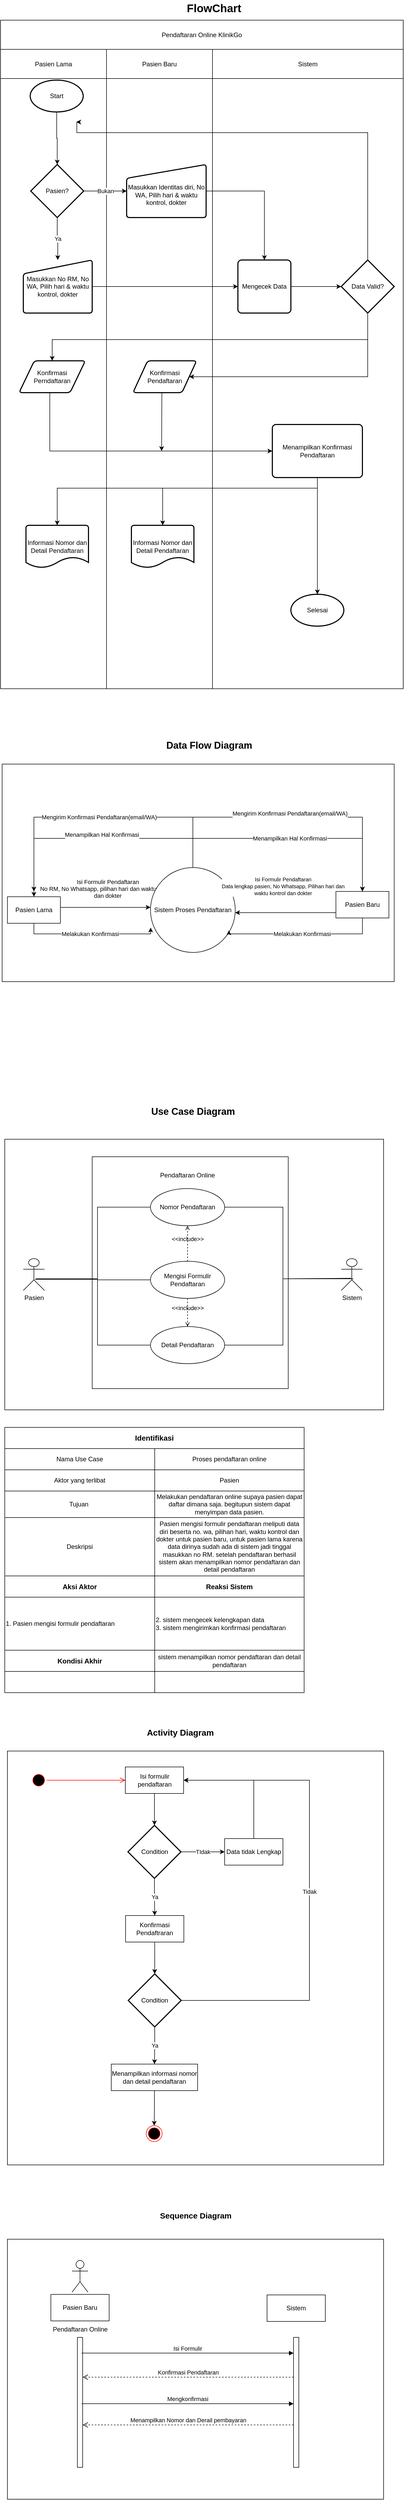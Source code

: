 <mxfile version="22.1.18" type="device">
  <diagram name="Page-1" id="UduQxMGQzWcj1wmJOY36">
    <mxGraphModel dx="1393" dy="735" grid="1" gridSize="10" guides="1" tooltips="1" connect="1" arrows="1" fold="1" page="1" pageScale="1" pageWidth="850" pageHeight="1100" math="0" shadow="0">
      <root>
        <mxCell id="0" />
        <mxCell id="1" parent="0" />
        <mxCell id="oGLQvkL4M-rZlDuTfvLz-1" value="" style="shape=table;startSize=0;container=1;collapsible=0;childLayout=tableLayout;" parent="1" vertex="1">
          <mxGeometry x="57" y="38" width="760" height="1260" as="geometry" />
        </mxCell>
        <mxCell id="oGLQvkL4M-rZlDuTfvLz-2" value="" style="shape=tableRow;horizontal=0;startSize=0;swimlaneHead=0;swimlaneBody=0;strokeColor=inherit;top=0;left=0;bottom=0;right=0;collapsible=0;dropTarget=0;fillColor=none;points=[[0,0.5],[1,0.5]];portConstraint=eastwest;" parent="oGLQvkL4M-rZlDuTfvLz-1" vertex="1">
          <mxGeometry width="760" height="55" as="geometry" />
        </mxCell>
        <mxCell id="oGLQvkL4M-rZlDuTfvLz-3" value="Pendaftaran Online KlinikGo" style="shape=partialRectangle;html=1;whiteSpace=wrap;connectable=0;strokeColor=inherit;overflow=hidden;fillColor=none;top=0;left=0;bottom=0;right=0;pointerEvents=1;rowspan=1;colspan=3;" parent="oGLQvkL4M-rZlDuTfvLz-2" vertex="1">
          <mxGeometry width="760" height="55" as="geometry">
            <mxRectangle width="200" height="55" as="alternateBounds" />
          </mxGeometry>
        </mxCell>
        <mxCell id="oGLQvkL4M-rZlDuTfvLz-4" value="" style="shape=partialRectangle;html=1;whiteSpace=wrap;connectable=0;strokeColor=inherit;overflow=hidden;fillColor=none;top=0;left=0;bottom=0;right=0;pointerEvents=1;" parent="oGLQvkL4M-rZlDuTfvLz-2" vertex="1" visible="0">
          <mxGeometry x="200" width="200" height="55" as="geometry">
            <mxRectangle width="200" height="55" as="alternateBounds" />
          </mxGeometry>
        </mxCell>
        <mxCell id="oGLQvkL4M-rZlDuTfvLz-5" value="" style="shape=partialRectangle;html=1;whiteSpace=wrap;connectable=0;strokeColor=inherit;overflow=hidden;fillColor=none;top=0;left=0;bottom=0;right=0;pointerEvents=1;" parent="oGLQvkL4M-rZlDuTfvLz-2" vertex="1" visible="0">
          <mxGeometry x="400" width="360" height="55" as="geometry">
            <mxRectangle width="360" height="55" as="alternateBounds" />
          </mxGeometry>
        </mxCell>
        <mxCell id="oGLQvkL4M-rZlDuTfvLz-6" value="" style="shape=tableRow;horizontal=0;startSize=0;swimlaneHead=0;swimlaneBody=0;strokeColor=inherit;top=0;left=0;bottom=0;right=0;collapsible=0;dropTarget=0;fillColor=none;points=[[0,0.5],[1,0.5]];portConstraint=eastwest;" parent="oGLQvkL4M-rZlDuTfvLz-1" vertex="1">
          <mxGeometry y="55" width="760" height="55" as="geometry" />
        </mxCell>
        <mxCell id="oGLQvkL4M-rZlDuTfvLz-7" value="Pasien Lama" style="shape=partialRectangle;html=1;whiteSpace=wrap;connectable=0;strokeColor=inherit;overflow=hidden;fillColor=none;top=0;left=0;bottom=0;right=0;pointerEvents=1;" parent="oGLQvkL4M-rZlDuTfvLz-6" vertex="1">
          <mxGeometry width="200" height="55" as="geometry">
            <mxRectangle width="200" height="55" as="alternateBounds" />
          </mxGeometry>
        </mxCell>
        <mxCell id="oGLQvkL4M-rZlDuTfvLz-8" value="Pasien Baru" style="shape=partialRectangle;html=1;whiteSpace=wrap;connectable=0;strokeColor=inherit;overflow=hidden;fillColor=none;top=0;left=0;bottom=0;right=0;pointerEvents=1;" parent="oGLQvkL4M-rZlDuTfvLz-6" vertex="1">
          <mxGeometry x="200" width="200" height="55" as="geometry">
            <mxRectangle width="200" height="55" as="alternateBounds" />
          </mxGeometry>
        </mxCell>
        <mxCell id="oGLQvkL4M-rZlDuTfvLz-9" value="Sistem" style="shape=partialRectangle;html=1;whiteSpace=wrap;connectable=0;strokeColor=inherit;overflow=hidden;fillColor=none;top=0;left=0;bottom=0;right=0;pointerEvents=1;" parent="oGLQvkL4M-rZlDuTfvLz-6" vertex="1">
          <mxGeometry x="400" width="360" height="55" as="geometry">
            <mxRectangle width="360" height="55" as="alternateBounds" />
          </mxGeometry>
        </mxCell>
        <mxCell id="oGLQvkL4M-rZlDuTfvLz-10" value="" style="shape=tableRow;horizontal=0;startSize=0;swimlaneHead=0;swimlaneBody=0;strokeColor=inherit;top=0;left=0;bottom=0;right=0;collapsible=0;dropTarget=0;fillColor=none;points=[[0,0.5],[1,0.5]];portConstraint=eastwest;" parent="oGLQvkL4M-rZlDuTfvLz-1" vertex="1">
          <mxGeometry y="110" width="760" height="1150" as="geometry" />
        </mxCell>
        <mxCell id="oGLQvkL4M-rZlDuTfvLz-11" value="" style="shape=partialRectangle;html=1;whiteSpace=wrap;connectable=0;strokeColor=inherit;overflow=hidden;fillColor=none;top=0;left=0;bottom=0;right=0;pointerEvents=1;" parent="oGLQvkL4M-rZlDuTfvLz-10" vertex="1">
          <mxGeometry width="200" height="1150" as="geometry">
            <mxRectangle width="200" height="1150" as="alternateBounds" />
          </mxGeometry>
        </mxCell>
        <mxCell id="oGLQvkL4M-rZlDuTfvLz-12" value="" style="shape=partialRectangle;html=1;whiteSpace=wrap;connectable=0;strokeColor=inherit;overflow=hidden;fillColor=none;top=0;left=0;bottom=0;right=0;pointerEvents=1;" parent="oGLQvkL4M-rZlDuTfvLz-10" vertex="1">
          <mxGeometry x="200" width="200" height="1150" as="geometry">
            <mxRectangle width="200" height="1150" as="alternateBounds" />
          </mxGeometry>
        </mxCell>
        <mxCell id="oGLQvkL4M-rZlDuTfvLz-13" value="" style="shape=partialRectangle;html=1;whiteSpace=wrap;connectable=0;strokeColor=inherit;overflow=hidden;fillColor=none;top=0;left=0;bottom=0;right=0;pointerEvents=1;" parent="oGLQvkL4M-rZlDuTfvLz-10" vertex="1">
          <mxGeometry x="400" width="360" height="1150" as="geometry">
            <mxRectangle width="360" height="1150" as="alternateBounds" />
          </mxGeometry>
        </mxCell>
        <mxCell id="oGLQvkL4M-rZlDuTfvLz-18" value="" style="edgeStyle=orthogonalEdgeStyle;rounded=0;orthogonalLoop=1;jettySize=auto;html=1;" parent="1" source="oGLQvkL4M-rZlDuTfvLz-14" target="oGLQvkL4M-rZlDuTfvLz-15" edge="1">
          <mxGeometry relative="1" as="geometry" />
        </mxCell>
        <mxCell id="oGLQvkL4M-rZlDuTfvLz-14" value="Start" style="strokeWidth=2;html=1;shape=mxgraph.flowchart.start_1;whiteSpace=wrap;" parent="1" vertex="1">
          <mxGeometry x="113" y="151" width="100" height="60" as="geometry" />
        </mxCell>
        <mxCell id="oGLQvkL4M-rZlDuTfvLz-19" value="Ya" style="edgeStyle=orthogonalEdgeStyle;rounded=0;orthogonalLoop=1;jettySize=auto;html=1;" parent="1" source="oGLQvkL4M-rZlDuTfvLz-15" target="oGLQvkL4M-rZlDuTfvLz-17" edge="1">
          <mxGeometry relative="1" as="geometry" />
        </mxCell>
        <mxCell id="oGLQvkL4M-rZlDuTfvLz-20" value="Bukan" style="edgeStyle=orthogonalEdgeStyle;rounded=0;orthogonalLoop=1;jettySize=auto;html=1;" parent="1" source="oGLQvkL4M-rZlDuTfvLz-15" target="oGLQvkL4M-rZlDuTfvLz-16" edge="1">
          <mxGeometry relative="1" as="geometry" />
        </mxCell>
        <mxCell id="oGLQvkL4M-rZlDuTfvLz-15" value="Pasien?" style="strokeWidth=2;html=1;shape=mxgraph.flowchart.decision;whiteSpace=wrap;" parent="1" vertex="1">
          <mxGeometry x="114" y="310" width="100" height="100" as="geometry" />
        </mxCell>
        <mxCell id="oGLQvkL4M-rZlDuTfvLz-22" style="edgeStyle=orthogonalEdgeStyle;rounded=0;orthogonalLoop=1;jettySize=auto;html=1;entryX=0.5;entryY=0;entryDx=0;entryDy=0;" parent="1" source="oGLQvkL4M-rZlDuTfvLz-16" target="oGLQvkL4M-rZlDuTfvLz-21" edge="1">
          <mxGeometry relative="1" as="geometry" />
        </mxCell>
        <mxCell id="oGLQvkL4M-rZlDuTfvLz-16" value="&lt;br&gt;&lt;span style=&quot;color: rgb(0, 0, 0); font-family: Helvetica; font-size: 12px; font-style: normal; font-variant-ligatures: normal; font-variant-caps: normal; font-weight: 400; letter-spacing: normal; orphans: 2; text-align: center; text-indent: 0px; text-transform: none; widows: 2; word-spacing: 0px; -webkit-text-stroke-width: 0px; background-color: rgb(251, 251, 251); text-decoration-thickness: initial; text-decoration-style: initial; text-decoration-color: initial; float: none; display: inline !important;&quot;&gt;Masukkan Identitas diri, No WA, Pilih hari &amp;amp; waktu kontrol, dokter&lt;/span&gt;&lt;br&gt;" style="html=1;strokeWidth=2;shape=manualInput;whiteSpace=wrap;rounded=1;size=26;arcSize=11;" parent="1" vertex="1">
          <mxGeometry x="295" y="310" width="150" height="100" as="geometry" />
        </mxCell>
        <mxCell id="oGLQvkL4M-rZlDuTfvLz-23" style="edgeStyle=orthogonalEdgeStyle;rounded=0;orthogonalLoop=1;jettySize=auto;html=1;entryX=0;entryY=0.5;entryDx=0;entryDy=0;" parent="1" source="oGLQvkL4M-rZlDuTfvLz-17" target="oGLQvkL4M-rZlDuTfvLz-21" edge="1">
          <mxGeometry relative="1" as="geometry" />
        </mxCell>
        <mxCell id="oGLQvkL4M-rZlDuTfvLz-17" value="Masukkan No RM, No WA, Pilih hari &amp;amp; waktu kontrol, dokter" style="html=1;strokeWidth=2;shape=manualInput;whiteSpace=wrap;rounded=1;size=26;arcSize=11;" parent="1" vertex="1">
          <mxGeometry x="100" y="490" width="130" height="100" as="geometry" />
        </mxCell>
        <mxCell id="oGLQvkL4M-rZlDuTfvLz-21" value="Mengecek Data" style="rounded=1;whiteSpace=wrap;html=1;absoluteArcSize=1;arcSize=14;strokeWidth=2;" parent="1" vertex="1">
          <mxGeometry x="505" y="490" width="100" height="100" as="geometry" />
        </mxCell>
        <mxCell id="oGLQvkL4M-rZlDuTfvLz-34" style="edgeStyle=orthogonalEdgeStyle;rounded=0;orthogonalLoop=1;jettySize=auto;html=1;" parent="1" source="oGLQvkL4M-rZlDuTfvLz-24" edge="1">
          <mxGeometry relative="1" as="geometry">
            <mxPoint x="200" y="230" as="targetPoint" />
            <Array as="points">
              <mxPoint x="750" y="250" />
              <mxPoint x="201" y="250" />
            </Array>
          </mxGeometry>
        </mxCell>
        <mxCell id="oGLQvkL4M-rZlDuTfvLz-38" style="edgeStyle=orthogonalEdgeStyle;rounded=0;orthogonalLoop=1;jettySize=auto;html=1;entryX=1;entryY=0.5;entryDx=0;entryDy=0;" parent="1" source="oGLQvkL4M-rZlDuTfvLz-24" target="oGLQvkL4M-rZlDuTfvLz-36" edge="1">
          <mxGeometry relative="1" as="geometry">
            <Array as="points">
              <mxPoint x="750" y="710" />
            </Array>
          </mxGeometry>
        </mxCell>
        <mxCell id="oGLQvkL4M-rZlDuTfvLz-44" style="edgeStyle=orthogonalEdgeStyle;rounded=0;orthogonalLoop=1;jettySize=auto;html=1;entryX=0.5;entryY=0;entryDx=0;entryDy=0;" parent="1" source="oGLQvkL4M-rZlDuTfvLz-24" target="oGLQvkL4M-rZlDuTfvLz-35" edge="1">
          <mxGeometry relative="1" as="geometry">
            <Array as="points">
              <mxPoint x="750" y="640" />
              <mxPoint x="154" y="640" />
            </Array>
          </mxGeometry>
        </mxCell>
        <mxCell id="oGLQvkL4M-rZlDuTfvLz-24" value="Data Valid?" style="strokeWidth=2;html=1;shape=mxgraph.flowchart.decision;whiteSpace=wrap;" parent="1" vertex="1">
          <mxGeometry x="700" y="490" width="100" height="100" as="geometry" />
        </mxCell>
        <mxCell id="oGLQvkL4M-rZlDuTfvLz-25" style="edgeStyle=orthogonalEdgeStyle;rounded=0;orthogonalLoop=1;jettySize=auto;html=1;entryX=0;entryY=0.5;entryDx=0;entryDy=0;entryPerimeter=0;" parent="1" source="oGLQvkL4M-rZlDuTfvLz-21" target="oGLQvkL4M-rZlDuTfvLz-24" edge="1">
          <mxGeometry relative="1" as="geometry" />
        </mxCell>
        <mxCell id="oGLQvkL4M-rZlDuTfvLz-41" style="edgeStyle=orthogonalEdgeStyle;rounded=0;orthogonalLoop=1;jettySize=auto;html=1;entryX=0;entryY=0.5;entryDx=0;entryDy=0;" parent="1" source="oGLQvkL4M-rZlDuTfvLz-35" target="oGLQvkL4M-rZlDuTfvLz-40" edge="1">
          <mxGeometry relative="1" as="geometry">
            <Array as="points">
              <mxPoint x="150" y="850" />
            </Array>
          </mxGeometry>
        </mxCell>
        <mxCell id="oGLQvkL4M-rZlDuTfvLz-35" value="Konfirmasi Perndaftaran" style="shape=parallelogram;html=1;strokeWidth=2;perimeter=parallelogramPerimeter;whiteSpace=wrap;rounded=1;arcSize=12;size=0.23;" parent="1" vertex="1">
          <mxGeometry x="92" y="680" width="125" height="60" as="geometry" />
        </mxCell>
        <mxCell id="oGLQvkL4M-rZlDuTfvLz-42" style="edgeStyle=orthogonalEdgeStyle;rounded=0;orthogonalLoop=1;jettySize=auto;html=1;" parent="1" edge="1">
          <mxGeometry relative="1" as="geometry">
            <mxPoint x="361" y="850" as="targetPoint" />
            <mxPoint x="338" y="740" as="sourcePoint" />
          </mxGeometry>
        </mxCell>
        <mxCell id="oGLQvkL4M-rZlDuTfvLz-36" value="Konfirmasi Pendaftaran" style="shape=parallelogram;html=1;strokeWidth=2;perimeter=parallelogramPerimeter;whiteSpace=wrap;rounded=1;arcSize=12;size=0.23;" parent="1" vertex="1">
          <mxGeometry x="307" y="680" width="120" height="60" as="geometry" />
        </mxCell>
        <mxCell id="oGLQvkL4M-rZlDuTfvLz-40" value="Menampilkan Konfirmasi Pendaftaran" style="rounded=1;whiteSpace=wrap;html=1;absoluteArcSize=1;arcSize=14;strokeWidth=2;" parent="1" vertex="1">
          <mxGeometry x="570" y="800" width="170" height="100" as="geometry" />
        </mxCell>
        <mxCell id="oGLQvkL4M-rZlDuTfvLz-46" value="Informasi Nomor dan Detail Pendaftaran" style="strokeWidth=2;html=1;shape=mxgraph.flowchart.document2;whiteSpace=wrap;size=0.25;" parent="1" vertex="1">
          <mxGeometry x="105" y="990" width="118" height="80" as="geometry" />
        </mxCell>
        <mxCell id="oGLQvkL4M-rZlDuTfvLz-47" value="Informasi Nomor dan Detail Pendaftaran" style="strokeWidth=2;html=1;shape=mxgraph.flowchart.document2;whiteSpace=wrap;size=0.25;" parent="1" vertex="1">
          <mxGeometry x="304" y="990" width="118" height="80" as="geometry" />
        </mxCell>
        <mxCell id="oGLQvkL4M-rZlDuTfvLz-49" style="edgeStyle=orthogonalEdgeStyle;rounded=0;orthogonalLoop=1;jettySize=auto;html=1;entryX=0.5;entryY=0;entryDx=0;entryDy=0;entryPerimeter=0;" parent="1" source="oGLQvkL4M-rZlDuTfvLz-40" target="oGLQvkL4M-rZlDuTfvLz-47" edge="1">
          <mxGeometry relative="1" as="geometry">
            <Array as="points">
              <mxPoint x="655" y="920" />
              <mxPoint x="363" y="920" />
            </Array>
          </mxGeometry>
        </mxCell>
        <mxCell id="oGLQvkL4M-rZlDuTfvLz-50" style="edgeStyle=orthogonalEdgeStyle;rounded=0;orthogonalLoop=1;jettySize=auto;html=1;entryX=0.5;entryY=0;entryDx=0;entryDy=0;entryPerimeter=0;" parent="1" source="oGLQvkL4M-rZlDuTfvLz-40" target="oGLQvkL4M-rZlDuTfvLz-46" edge="1">
          <mxGeometry relative="1" as="geometry">
            <Array as="points">
              <mxPoint x="655" y="920" />
              <mxPoint x="164" y="920" />
            </Array>
          </mxGeometry>
        </mxCell>
        <mxCell id="oGLQvkL4M-rZlDuTfvLz-51" value="Selesai" style="strokeWidth=2;html=1;shape=mxgraph.flowchart.start_1;whiteSpace=wrap;" parent="1" vertex="1">
          <mxGeometry x="605" y="1120" width="100" height="60" as="geometry" />
        </mxCell>
        <mxCell id="oGLQvkL4M-rZlDuTfvLz-52" style="edgeStyle=orthogonalEdgeStyle;rounded=0;orthogonalLoop=1;jettySize=auto;html=1;entryX=0.5;entryY=0;entryDx=0;entryDy=0;entryPerimeter=0;" parent="1" source="oGLQvkL4M-rZlDuTfvLz-40" target="oGLQvkL4M-rZlDuTfvLz-51" edge="1">
          <mxGeometry relative="1" as="geometry" />
        </mxCell>
        <mxCell id="oGLQvkL4M-rZlDuTfvLz-53" value="&lt;b&gt;&lt;font style=&quot;font-size: 21px;&quot;&gt;FlowChart&lt;/font&gt;&lt;/b&gt;" style="text;html=1;strokeColor=none;fillColor=none;align=center;verticalAlign=middle;whiteSpace=wrap;rounded=0;" parent="1" vertex="1">
          <mxGeometry x="430" width="60" height="30" as="geometry" />
        </mxCell>
        <mxCell id="oGLQvkL4M-rZlDuTfvLz-54" value="&lt;b&gt;&lt;font style=&quot;font-size: 18px;&quot;&gt;Data Flow Diagram&lt;/font&gt;&lt;/b&gt;" style="text;html=1;strokeColor=none;fillColor=none;align=center;verticalAlign=middle;whiteSpace=wrap;rounded=0;" parent="1" vertex="1">
          <mxGeometry x="300" y="1390" width="302" height="30" as="geometry" />
        </mxCell>
        <mxCell id="oGLQvkL4M-rZlDuTfvLz-55" value="" style="shape=table;startSize=0;container=1;collapsible=0;childLayout=tableLayout;" parent="1" vertex="1">
          <mxGeometry x="60" y="1440" width="740" height="410" as="geometry" />
        </mxCell>
        <mxCell id="oGLQvkL4M-rZlDuTfvLz-56" value="" style="shape=tableRow;horizontal=0;startSize=0;swimlaneHead=0;swimlaneBody=0;strokeColor=inherit;top=0;left=0;bottom=0;right=0;collapsible=0;dropTarget=0;fillColor=none;points=[[0,0.5],[1,0.5]];portConstraint=eastwest;" parent="oGLQvkL4M-rZlDuTfvLz-55" vertex="1">
          <mxGeometry width="740" height="410" as="geometry" />
        </mxCell>
        <mxCell id="oGLQvkL4M-rZlDuTfvLz-57" value="" style="shape=partialRectangle;html=1;whiteSpace=wrap;connectable=0;strokeColor=inherit;overflow=hidden;fillColor=none;top=0;left=0;bottom=0;right=0;pointerEvents=1;" parent="oGLQvkL4M-rZlDuTfvLz-56" vertex="1">
          <mxGeometry width="740" height="410" as="geometry">
            <mxRectangle width="740" height="410" as="alternateBounds" />
          </mxGeometry>
        </mxCell>
        <mxCell id="oGLQvkL4M-rZlDuTfvLz-64" value="Isi Formulir Pendaftaran&lt;br&gt;No RM, No Whatsapp, pilihan hari dan waktu kontrol&lt;br/&gt;dan dokter" style="edgeStyle=orthogonalEdgeStyle;rounded=0;orthogonalLoop=1;jettySize=auto;html=1;" parent="1" source="oGLQvkL4M-rZlDuTfvLz-60" target="oGLQvkL4M-rZlDuTfvLz-62" edge="1">
          <mxGeometry x="0.043" y="35" relative="1" as="geometry">
            <Array as="points">
              <mxPoint x="290" y="1710" />
              <mxPoint x="290" y="1710" />
            </Array>
            <mxPoint as="offset" />
          </mxGeometry>
        </mxCell>
        <mxCell id="oGLQvkL4M-rZlDuTfvLz-60" value="Pasien Lama" style="html=1;dashed=0;whiteSpace=wrap;" parent="1" vertex="1">
          <mxGeometry x="70" y="1690" width="100" height="50" as="geometry" />
        </mxCell>
        <mxCell id="oGLQvkL4M-rZlDuTfvLz-67" value="Mengirim Konfirmasi Pendaftaran(email/WA)" style="edgeStyle=orthogonalEdgeStyle;rounded=0;orthogonalLoop=1;jettySize=auto;html=1;entryX=0.5;entryY=0;entryDx=0;entryDy=0;" parent="1" source="oGLQvkL4M-rZlDuTfvLz-62" target="oGLQvkL4M-rZlDuTfvLz-60" edge="1">
          <mxGeometry relative="1" as="geometry">
            <Array as="points">
              <mxPoint x="420" y="1540" />
              <mxPoint x="120" y="1540" />
            </Array>
          </mxGeometry>
        </mxCell>
        <mxCell id="oGLQvkL4M-rZlDuTfvLz-70" value="&#xa;&lt;span style=&quot;color: rgb(0, 0, 0); font-family: Helvetica; font-size: 11px; font-style: normal; font-variant-ligatures: normal; font-variant-caps: normal; font-weight: 400; letter-spacing: normal; orphans: 2; text-align: center; text-indent: 0px; text-transform: none; widows: 2; word-spacing: 0px; -webkit-text-stroke-width: 0px; background-color: rgb(255, 255, 255); text-decoration-thickness: initial; text-decoration-style: initial; text-decoration-color: initial; float: none; display: inline !important;&quot;&gt;Mengirim Konfirmasi Pendaftaran(email/WA)&lt;/span&gt;&#xa;&#xa;" style="edgeStyle=orthogonalEdgeStyle;rounded=0;orthogonalLoop=1;jettySize=auto;html=1;entryX=0.5;entryY=0;entryDx=0;entryDy=0;" parent="1" source="oGLQvkL4M-rZlDuTfvLz-62" target="oGLQvkL4M-rZlDuTfvLz-63" edge="1">
          <mxGeometry relative="1" as="geometry">
            <Array as="points">
              <mxPoint x="420" y="1540" />
              <mxPoint x="740" y="1540" />
            </Array>
          </mxGeometry>
        </mxCell>
        <mxCell id="oGLQvkL4M-rZlDuTfvLz-72" value="Menampilkan Hal Konfirmasi" style="edgeStyle=orthogonalEdgeStyle;rounded=0;orthogonalLoop=1;jettySize=auto;html=1;entryX=0.5;entryY=0;entryDx=0;entryDy=0;" parent="1" source="oGLQvkL4M-rZlDuTfvLz-62" target="oGLQvkL4M-rZlDuTfvLz-63" edge="1">
          <mxGeometry relative="1" as="geometry">
            <Array as="points">
              <mxPoint x="420" y="1580" />
              <mxPoint x="740" y="1580" />
            </Array>
          </mxGeometry>
        </mxCell>
        <mxCell id="oGLQvkL4M-rZlDuTfvLz-73" value="&#xa;&lt;span style=&quot;color: rgb(0, 0, 0); font-family: Helvetica; font-size: 11px; font-style: normal; font-variant-ligatures: normal; font-variant-caps: normal; font-weight: 400; letter-spacing: normal; orphans: 2; text-align: center; text-indent: 0px; text-transform: none; widows: 2; word-spacing: 0px; -webkit-text-stroke-width: 0px; background-color: rgb(255, 255, 255); text-decoration-thickness: initial; text-decoration-style: initial; text-decoration-color: initial; float: none; display: inline !important;&quot;&gt;Menampilkan Hal Konfirmasi&lt;/span&gt;&#xa;&#xa;" style="edgeStyle=orthogonalEdgeStyle;rounded=0;orthogonalLoop=1;jettySize=auto;html=1;" parent="1" source="oGLQvkL4M-rZlDuTfvLz-62" edge="1">
          <mxGeometry relative="1" as="geometry">
            <mxPoint x="120" y="1680" as="targetPoint" />
            <Array as="points">
              <mxPoint x="420" y="1580" />
              <mxPoint x="120" y="1580" />
            </Array>
          </mxGeometry>
        </mxCell>
        <mxCell id="oGLQvkL4M-rZlDuTfvLz-62" value="Sistem Proses Pendaftaran" style="shape=ellipse;html=1;dashed=0;whiteSpace=wrap;perimeter=ellipsePerimeter;" parent="1" vertex="1">
          <mxGeometry x="340" y="1635" width="160" height="160" as="geometry" />
        </mxCell>
        <mxCell id="oGLQvkL4M-rZlDuTfvLz-65" value="&lt;font style=&quot;font-size: 10px;&quot;&gt;Isi Formulir Pendaftaran&lt;br&gt;Data lengkap pasien, No Whatsapp, Pilihan hari dan&lt;br&gt;waktu kontrol dan dokter&lt;/font&gt;" style="edgeStyle=orthogonalEdgeStyle;rounded=0;orthogonalLoop=1;jettySize=auto;html=1;" parent="1" source="oGLQvkL4M-rZlDuTfvLz-63" target="oGLQvkL4M-rZlDuTfvLz-62" edge="1">
          <mxGeometry x="0.052" y="-50" relative="1" as="geometry">
            <Array as="points">
              <mxPoint x="650" y="1720" />
              <mxPoint x="650" y="1720" />
            </Array>
            <mxPoint as="offset" />
          </mxGeometry>
        </mxCell>
        <mxCell id="oGLQvkL4M-rZlDuTfvLz-63" value="Pasien Baru" style="html=1;dashed=0;whiteSpace=wrap;" parent="1" vertex="1">
          <mxGeometry x="690" y="1680" width="100" height="50" as="geometry" />
        </mxCell>
        <mxCell id="oGLQvkL4M-rZlDuTfvLz-69" value="Melakukan Konfirmasi" style="edgeStyle=orthogonalEdgeStyle;rounded=0;orthogonalLoop=1;jettySize=auto;html=1;entryX=0.002;entryY=0.707;entryDx=0;entryDy=0;entryPerimeter=0;" parent="1" source="oGLQvkL4M-rZlDuTfvLz-60" target="oGLQvkL4M-rZlDuTfvLz-62" edge="1">
          <mxGeometry relative="1" as="geometry">
            <Array as="points">
              <mxPoint x="120" y="1760" />
              <mxPoint x="340" y="1760" />
            </Array>
          </mxGeometry>
        </mxCell>
        <mxCell id="oGLQvkL4M-rZlDuTfvLz-71" value="Melakukan Konfirmasi" style="edgeStyle=orthogonalEdgeStyle;rounded=0;orthogonalLoop=1;jettySize=auto;html=1;entryX=0.925;entryY=0.741;entryDx=0;entryDy=0;entryPerimeter=0;" parent="1" source="oGLQvkL4M-rZlDuTfvLz-63" target="oGLQvkL4M-rZlDuTfvLz-62" edge="1">
          <mxGeometry relative="1" as="geometry">
            <Array as="points">
              <mxPoint x="740" y="1760" />
              <mxPoint x="488" y="1760" />
            </Array>
          </mxGeometry>
        </mxCell>
        <mxCell id="QO5Axv89lXLHoN8j1f0h-1" value="" style="shape=table;startSize=0;container=1;collapsible=0;childLayout=tableLayout;" parent="1" vertex="1">
          <mxGeometry x="65" y="2147" width="715" height="510" as="geometry" />
        </mxCell>
        <mxCell id="QO5Axv89lXLHoN8j1f0h-2" value="" style="shape=tableRow;horizontal=0;startSize=0;swimlaneHead=0;swimlaneBody=0;strokeColor=inherit;top=0;left=0;bottom=0;right=0;collapsible=0;dropTarget=0;fillColor=none;points=[[0,0.5],[1,0.5]];portConstraint=eastwest;" parent="QO5Axv89lXLHoN8j1f0h-1" vertex="1">
          <mxGeometry width="715" height="510" as="geometry" />
        </mxCell>
        <mxCell id="QO5Axv89lXLHoN8j1f0h-3" value="" style="shape=partialRectangle;html=1;whiteSpace=wrap;connectable=0;strokeColor=inherit;overflow=hidden;fillColor=none;top=0;left=0;bottom=0;right=0;pointerEvents=1;" parent="QO5Axv89lXLHoN8j1f0h-2" vertex="1">
          <mxGeometry width="715" height="510" as="geometry">
            <mxRectangle width="715" height="510" as="alternateBounds" />
          </mxGeometry>
        </mxCell>
        <mxCell id="QO5Axv89lXLHoN8j1f0h-4" value="&lt;b&gt;&lt;font style=&quot;font-size: 18px;&quot;&gt;Use Case Diagram&lt;/font&gt;&lt;/b&gt;" style="text;html=1;strokeColor=none;fillColor=none;align=center;verticalAlign=middle;whiteSpace=wrap;rounded=0;" parent="1" vertex="1">
          <mxGeometry x="327.5" y="2080" width="185" height="30" as="geometry" />
        </mxCell>
        <mxCell id="QO5Axv89lXLHoN8j1f0h-5" value="Pasien" style="shape=umlActor;verticalLabelPosition=bottom;verticalAlign=top;html=1;" parent="1" vertex="1">
          <mxGeometry x="100" y="2372" width="40" height="60" as="geometry" />
        </mxCell>
        <mxCell id="QO5Axv89lXLHoN8j1f0h-8" value="" style="shape=table;startSize=0;container=1;collapsible=0;childLayout=tableLayout;" parent="1" vertex="1">
          <mxGeometry x="230" y="2180" width="370" height="437" as="geometry" />
        </mxCell>
        <mxCell id="QO5Axv89lXLHoN8j1f0h-9" value="" style="shape=tableRow;horizontal=0;startSize=0;swimlaneHead=0;swimlaneBody=0;strokeColor=inherit;top=0;left=0;bottom=0;right=0;collapsible=0;dropTarget=0;fillColor=none;points=[[0,0.5],[1,0.5]];portConstraint=eastwest;" parent="QO5Axv89lXLHoN8j1f0h-8" vertex="1">
          <mxGeometry width="370" height="437" as="geometry" />
        </mxCell>
        <mxCell id="QO5Axv89lXLHoN8j1f0h-10" value="" style="shape=partialRectangle;html=1;whiteSpace=wrap;connectable=0;strokeColor=inherit;overflow=hidden;fillColor=none;top=0;left=0;bottom=0;right=0;pointerEvents=1;" parent="QO5Axv89lXLHoN8j1f0h-9" vertex="1">
          <mxGeometry width="370" height="437" as="geometry">
            <mxRectangle width="370" height="437" as="alternateBounds" />
          </mxGeometry>
        </mxCell>
        <mxCell id="QO5Axv89lXLHoN8j1f0h-11" value="Mengisi Formulir Pendaftaran" style="ellipse;whiteSpace=wrap;html=1;" parent="1" vertex="1">
          <mxGeometry x="340" y="2377" width="140" height="70" as="geometry" />
        </mxCell>
        <mxCell id="QO5Axv89lXLHoN8j1f0h-12" value="Nomor Pendaftaran" style="ellipse;whiteSpace=wrap;html=1;" parent="1" vertex="1">
          <mxGeometry x="340" y="2240" width="140" height="70" as="geometry" />
        </mxCell>
        <mxCell id="QO5Axv89lXLHoN8j1f0h-13" value="Sistem" style="shape=umlActor;verticalLabelPosition=bottom;verticalAlign=top;html=1;" parent="1" vertex="1">
          <mxGeometry x="700" y="2372" width="40" height="60" as="geometry" />
        </mxCell>
        <mxCell id="QO5Axv89lXLHoN8j1f0h-17" value="Detail Pendaftaran" style="ellipse;whiteSpace=wrap;html=1;" parent="1" vertex="1">
          <mxGeometry x="340" y="2500" width="140" height="70" as="geometry" />
        </mxCell>
        <mxCell id="QO5Axv89lXLHoN8j1f0h-19" value="&amp;lt;&amp;lt;include&amp;gt;&amp;gt;" style="html=1;verticalAlign=bottom;labelBackgroundColor=none;endArrow=open;endFill=0;dashed=1;rounded=0;entryX=0.5;entryY=1;entryDx=0;entryDy=0;exitX=0.5;exitY=0;exitDx=0;exitDy=0;" parent="1" source="QO5Axv89lXLHoN8j1f0h-11" target="QO5Axv89lXLHoN8j1f0h-12" edge="1">
          <mxGeometry width="160" relative="1" as="geometry">
            <mxPoint x="410" y="2320" as="sourcePoint" />
            <mxPoint x="570" y="2320" as="targetPoint" />
          </mxGeometry>
        </mxCell>
        <mxCell id="QO5Axv89lXLHoN8j1f0h-20" value="&amp;lt;&amp;lt;include&amp;gt;&amp;gt;" style="html=1;verticalAlign=bottom;labelBackgroundColor=none;endArrow=open;endFill=0;dashed=1;rounded=0;entryX=0.5;entryY=0;entryDx=0;entryDy=0;" parent="1" source="QO5Axv89lXLHoN8j1f0h-11" target="QO5Axv89lXLHoN8j1f0h-17" edge="1">
          <mxGeometry width="160" relative="1" as="geometry">
            <mxPoint x="180" y="240" as="sourcePoint" />
            <mxPoint x="640" y="4814" as="targetPoint" />
          </mxGeometry>
        </mxCell>
        <mxCell id="QO5Axv89lXLHoN8j1f0h-26" value="" style="endArrow=none;html=1;edgeStyle=orthogonalEdgeStyle;rounded=0;entryX=0;entryY=0.5;entryDx=0;entryDy=0;exitX=0.575;exitY=0.65;exitDx=0;exitDy=0;exitPerimeter=0;" parent="1" source="QO5Axv89lXLHoN8j1f0h-5" target="QO5Axv89lXLHoN8j1f0h-12" edge="1">
          <mxGeometry relative="1" as="geometry">
            <mxPoint x="89" y="210" as="sourcePoint" />
            <mxPoint x="379" y="4504" as="targetPoint" />
          </mxGeometry>
        </mxCell>
        <mxCell id="QO5Axv89lXLHoN8j1f0h-29" value="" style="endArrow=none;html=1;edgeStyle=orthogonalEdgeStyle;rounded=0;entryX=0;entryY=0.5;entryDx=0;entryDy=0;exitX=0.55;exitY=0.65;exitDx=0;exitDy=0;exitPerimeter=0;" parent="1" source="QO5Axv89lXLHoN8j1f0h-5" target="QO5Axv89lXLHoN8j1f0h-11" edge="1">
          <mxGeometry relative="1" as="geometry">
            <mxPoint x="150" y="2380" as="sourcePoint" />
            <mxPoint x="310" y="2380" as="targetPoint" />
          </mxGeometry>
        </mxCell>
        <mxCell id="QO5Axv89lXLHoN8j1f0h-32" value="" style="endArrow=none;html=1;edgeStyle=orthogonalEdgeStyle;rounded=0;entryX=0;entryY=0.5;entryDx=0;entryDy=0;exitX=0.6;exitY=0.65;exitDx=0;exitDy=0;exitPerimeter=0;" parent="1" source="QO5Axv89lXLHoN8j1f0h-5" target="QO5Axv89lXLHoN8j1f0h-17" edge="1">
          <mxGeometry relative="1" as="geometry">
            <mxPoint x="130" y="2450" as="sourcePoint" />
            <mxPoint x="290" y="2450" as="targetPoint" />
            <Array as="points">
              <mxPoint x="124" y="2410" />
              <mxPoint x="240" y="2410" />
              <mxPoint x="240" y="2535" />
            </Array>
          </mxGeometry>
        </mxCell>
        <mxCell id="QO5Axv89lXLHoN8j1f0h-35" value="" style="endArrow=none;html=1;edgeStyle=orthogonalEdgeStyle;rounded=0;entryX=1;entryY=0.5;entryDx=0;entryDy=0;exitX=0.467;exitY=0.617;exitDx=0;exitDy=0;exitPerimeter=0;" parent="1" source="QO5Axv89lXLHoN8j1f0h-13" target="QO5Axv89lXLHoN8j1f0h-12" edge="1">
          <mxGeometry relative="1" as="geometry">
            <mxPoint x="690" y="2450" as="sourcePoint" />
            <mxPoint x="530" y="2450" as="targetPoint" />
            <Array as="points">
              <mxPoint x="590" y="2410" />
              <mxPoint x="590" y="2275" />
            </Array>
          </mxGeometry>
        </mxCell>
        <mxCell id="QO5Axv89lXLHoN8j1f0h-38" value="" style="endArrow=none;html=1;edgeStyle=orthogonalEdgeStyle;rounded=0;entryX=1;entryY=0.5;entryDx=0;entryDy=0;exitX=0.55;exitY=0.65;exitDx=0;exitDy=0;exitPerimeter=0;" parent="1" source="QO5Axv89lXLHoN8j1f0h-13" target="QO5Axv89lXLHoN8j1f0h-17" edge="1">
          <mxGeometry relative="1" as="geometry">
            <mxPoint x="720" y="2490" as="sourcePoint" />
            <mxPoint x="560" y="2490" as="targetPoint" />
            <Array as="points">
              <mxPoint x="722" y="2410" />
              <mxPoint x="590" y="2410" />
              <mxPoint x="590" y="2535" />
            </Array>
          </mxGeometry>
        </mxCell>
        <mxCell id="QO5Axv89lXLHoN8j1f0h-41" value="" style="shape=table;startSize=0;container=1;collapsible=0;childLayout=tableLayout;" parent="1" vertex="1">
          <mxGeometry x="65" y="2690" width="565" height="500" as="geometry" />
        </mxCell>
        <mxCell id="QO5Axv89lXLHoN8j1f0h-42" value="" style="shape=tableRow;horizontal=0;startSize=0;swimlaneHead=0;swimlaneBody=0;strokeColor=inherit;top=0;left=0;bottom=0;right=0;collapsible=0;dropTarget=0;fillColor=none;points=[[0,0.5],[1,0.5]];portConstraint=eastwest;" parent="QO5Axv89lXLHoN8j1f0h-41" vertex="1">
          <mxGeometry width="565" height="40" as="geometry" />
        </mxCell>
        <mxCell id="QO5Axv89lXLHoN8j1f0h-43" value="Identifikasi" style="shape=partialRectangle;html=1;whiteSpace=wrap;connectable=0;strokeColor=inherit;overflow=hidden;fillColor=none;top=0;left=0;bottom=0;right=0;pointerEvents=1;rowspan=1;colspan=2;fontStyle=1;fontSize=14;" parent="QO5Axv89lXLHoN8j1f0h-42" vertex="1">
          <mxGeometry width="565" height="40" as="geometry">
            <mxRectangle width="283" height="40" as="alternateBounds" />
          </mxGeometry>
        </mxCell>
        <mxCell id="QO5Axv89lXLHoN8j1f0h-44" value="" style="shape=partialRectangle;html=1;whiteSpace=wrap;connectable=0;strokeColor=inherit;overflow=hidden;fillColor=none;top=0;left=0;bottom=0;right=0;pointerEvents=1;" parent="QO5Axv89lXLHoN8j1f0h-42" vertex="1" visible="0">
          <mxGeometry x="283" width="282" height="40" as="geometry">
            <mxRectangle width="282" height="40" as="alternateBounds" />
          </mxGeometry>
        </mxCell>
        <mxCell id="QO5Axv89lXLHoN8j1f0h-45" value="" style="shape=tableRow;horizontal=0;startSize=0;swimlaneHead=0;swimlaneBody=0;strokeColor=inherit;top=0;left=0;bottom=0;right=0;collapsible=0;dropTarget=0;fillColor=none;points=[[0,0.5],[1,0.5]];portConstraint=eastwest;" parent="QO5Axv89lXLHoN8j1f0h-41" vertex="1">
          <mxGeometry y="40" width="565" height="40" as="geometry" />
        </mxCell>
        <mxCell id="QO5Axv89lXLHoN8j1f0h-46" value="Nama Use Case" style="shape=partialRectangle;html=1;whiteSpace=wrap;connectable=0;strokeColor=inherit;overflow=hidden;fillColor=none;top=0;left=0;bottom=0;right=0;pointerEvents=1;" parent="QO5Axv89lXLHoN8j1f0h-45" vertex="1">
          <mxGeometry width="283" height="40" as="geometry">
            <mxRectangle width="283" height="40" as="alternateBounds" />
          </mxGeometry>
        </mxCell>
        <mxCell id="QO5Axv89lXLHoN8j1f0h-47" value="Proses pendaftaran online" style="shape=partialRectangle;html=1;whiteSpace=wrap;connectable=0;strokeColor=inherit;overflow=hidden;fillColor=none;top=0;left=0;bottom=0;right=0;pointerEvents=1;" parent="QO5Axv89lXLHoN8j1f0h-45" vertex="1">
          <mxGeometry x="283" width="282" height="40" as="geometry">
            <mxRectangle width="282" height="40" as="alternateBounds" />
          </mxGeometry>
        </mxCell>
        <mxCell id="QO5Axv89lXLHoN8j1f0h-48" value="" style="shape=tableRow;horizontal=0;startSize=0;swimlaneHead=0;swimlaneBody=0;strokeColor=inherit;top=0;left=0;bottom=0;right=0;collapsible=0;dropTarget=0;fillColor=none;points=[[0,0.5],[1,0.5]];portConstraint=eastwest;" parent="QO5Axv89lXLHoN8j1f0h-41" vertex="1">
          <mxGeometry y="80" width="565" height="40" as="geometry" />
        </mxCell>
        <mxCell id="QO5Axv89lXLHoN8j1f0h-49" value="Aktor yang terlibat" style="shape=partialRectangle;html=1;whiteSpace=wrap;connectable=0;strokeColor=inherit;overflow=hidden;fillColor=none;top=0;left=0;bottom=0;right=0;pointerEvents=1;" parent="QO5Axv89lXLHoN8j1f0h-48" vertex="1">
          <mxGeometry width="283" height="40" as="geometry">
            <mxRectangle width="283" height="40" as="alternateBounds" />
          </mxGeometry>
        </mxCell>
        <mxCell id="QO5Axv89lXLHoN8j1f0h-50" value="Pasien" style="shape=partialRectangle;html=1;whiteSpace=wrap;connectable=0;strokeColor=inherit;overflow=hidden;fillColor=none;top=0;left=0;bottom=0;right=0;pointerEvents=1;" parent="QO5Axv89lXLHoN8j1f0h-48" vertex="1">
          <mxGeometry x="283" width="282" height="40" as="geometry">
            <mxRectangle width="282" height="40" as="alternateBounds" />
          </mxGeometry>
        </mxCell>
        <mxCell id="QO5Axv89lXLHoN8j1f0h-51" value="" style="shape=tableRow;horizontal=0;startSize=0;swimlaneHead=0;swimlaneBody=0;strokeColor=inherit;top=0;left=0;bottom=0;right=0;collapsible=0;dropTarget=0;fillColor=none;points=[[0,0.5],[1,0.5]];portConstraint=eastwest;" parent="QO5Axv89lXLHoN8j1f0h-41" vertex="1">
          <mxGeometry y="120" width="565" height="50" as="geometry" />
        </mxCell>
        <mxCell id="QO5Axv89lXLHoN8j1f0h-52" value="Tujuan&amp;nbsp;" style="shape=partialRectangle;html=1;whiteSpace=wrap;connectable=0;strokeColor=inherit;overflow=hidden;fillColor=none;top=0;left=0;bottom=0;right=0;pointerEvents=1;" parent="QO5Axv89lXLHoN8j1f0h-51" vertex="1">
          <mxGeometry width="283" height="50" as="geometry">
            <mxRectangle width="283" height="50" as="alternateBounds" />
          </mxGeometry>
        </mxCell>
        <mxCell id="QO5Axv89lXLHoN8j1f0h-53" value="Melakukan pendaftaran online supaya pasien dapat daftar dimana saja. begitupun sistem dapat menyimpan data pasien." style="shape=partialRectangle;html=1;whiteSpace=wrap;connectable=0;strokeColor=inherit;overflow=hidden;fillColor=none;top=0;left=0;bottom=0;right=0;pointerEvents=1;" parent="QO5Axv89lXLHoN8j1f0h-51" vertex="1">
          <mxGeometry x="283" width="282" height="50" as="geometry">
            <mxRectangle width="282" height="50" as="alternateBounds" />
          </mxGeometry>
        </mxCell>
        <mxCell id="QO5Axv89lXLHoN8j1f0h-54" value="" style="shape=tableRow;horizontal=0;startSize=0;swimlaneHead=0;swimlaneBody=0;strokeColor=inherit;top=0;left=0;bottom=0;right=0;collapsible=0;dropTarget=0;fillColor=none;points=[[0,0.5],[1,0.5]];portConstraint=eastwest;" parent="QO5Axv89lXLHoN8j1f0h-41" vertex="1">
          <mxGeometry y="170" width="565" height="110" as="geometry" />
        </mxCell>
        <mxCell id="QO5Axv89lXLHoN8j1f0h-55" value="Deskripsi" style="shape=partialRectangle;html=1;whiteSpace=wrap;connectable=0;strokeColor=inherit;overflow=hidden;fillColor=none;top=0;left=0;bottom=0;right=0;pointerEvents=1;" parent="QO5Axv89lXLHoN8j1f0h-54" vertex="1">
          <mxGeometry width="283" height="110" as="geometry">
            <mxRectangle width="283" height="110" as="alternateBounds" />
          </mxGeometry>
        </mxCell>
        <mxCell id="QO5Axv89lXLHoN8j1f0h-56" value="Pasien mengisi formulir pendaftaran meliputi data diri beserta no. wa, pilihan hari, waktu kontrol dan dokter untuk pasien baru, untuk pasien lama karena data dirinya sudah ada di sistem jadi tinggal masukkan no RM. setelah pendaftaran berhasil sistem akan menampilkan nomor pendaftaran dan detail pendaftaran" style="shape=partialRectangle;html=1;whiteSpace=wrap;connectable=0;strokeColor=inherit;overflow=hidden;fillColor=none;top=0;left=0;bottom=0;right=0;pointerEvents=1;" parent="QO5Axv89lXLHoN8j1f0h-54" vertex="1">
          <mxGeometry x="283" width="282" height="110" as="geometry">
            <mxRectangle width="282" height="110" as="alternateBounds" />
          </mxGeometry>
        </mxCell>
        <mxCell id="QO5Axv89lXLHoN8j1f0h-57" value="" style="shape=tableRow;horizontal=0;startSize=0;swimlaneHead=0;swimlaneBody=0;strokeColor=inherit;top=0;left=0;bottom=0;right=0;collapsible=0;dropTarget=0;fillColor=none;points=[[0,0.5],[1,0.5]];portConstraint=eastwest;" parent="QO5Axv89lXLHoN8j1f0h-41" vertex="1">
          <mxGeometry y="280" width="565" height="40" as="geometry" />
        </mxCell>
        <mxCell id="QO5Axv89lXLHoN8j1f0h-58" value="Aksi Aktor" style="shape=partialRectangle;html=1;whiteSpace=wrap;connectable=0;strokeColor=inherit;overflow=hidden;fillColor=none;top=0;left=0;bottom=0;right=0;pointerEvents=1;fontStyle=1;fontSize=13;" parent="QO5Axv89lXLHoN8j1f0h-57" vertex="1">
          <mxGeometry width="283" height="40" as="geometry">
            <mxRectangle width="283" height="40" as="alternateBounds" />
          </mxGeometry>
        </mxCell>
        <mxCell id="QO5Axv89lXLHoN8j1f0h-59" value="Reaksi Sistem" style="shape=partialRectangle;html=1;whiteSpace=wrap;connectable=0;strokeColor=inherit;overflow=hidden;fillColor=none;top=0;left=0;bottom=0;right=0;pointerEvents=1;fontStyle=1;fontSize=13;" parent="QO5Axv89lXLHoN8j1f0h-57" vertex="1">
          <mxGeometry x="283" width="282" height="40" as="geometry">
            <mxRectangle width="282" height="40" as="alternateBounds" />
          </mxGeometry>
        </mxCell>
        <mxCell id="QO5Axv89lXLHoN8j1f0h-60" value="" style="shape=tableRow;horizontal=0;startSize=0;swimlaneHead=0;swimlaneBody=0;strokeColor=inherit;top=0;left=0;bottom=0;right=0;collapsible=0;dropTarget=0;fillColor=none;points=[[0,0.5],[1,0.5]];portConstraint=eastwest;" parent="QO5Axv89lXLHoN8j1f0h-41" vertex="1">
          <mxGeometry y="320" width="565" height="100" as="geometry" />
        </mxCell>
        <mxCell id="QO5Axv89lXLHoN8j1f0h-61" value="&lt;div style=&quot;&quot;&gt;&lt;span style=&quot;background-color: initial;&quot;&gt;1. Pasien mengisi formulir pendaftaran&lt;/span&gt;&lt;/div&gt;" style="shape=partialRectangle;html=1;whiteSpace=wrap;connectable=0;strokeColor=inherit;overflow=hidden;fillColor=none;top=0;left=0;bottom=0;right=0;pointerEvents=1;align=left;" parent="QO5Axv89lXLHoN8j1f0h-60" vertex="1">
          <mxGeometry width="283" height="100" as="geometry">
            <mxRectangle width="283" height="100" as="alternateBounds" />
          </mxGeometry>
        </mxCell>
        <mxCell id="QO5Axv89lXLHoN8j1f0h-62" value="&lt;div style=&quot;&quot;&gt;&lt;span style=&quot;background-color: initial;&quot;&gt;2. sistem mengecek kelengkapan data&lt;/span&gt;&lt;/div&gt;&lt;div style=&quot;&quot;&gt;3. sistem mengirimkan konfirmasi pendaftaran&lt;/div&gt;" style="shape=partialRectangle;html=1;whiteSpace=wrap;connectable=0;strokeColor=inherit;overflow=hidden;fillColor=none;top=0;left=0;bottom=0;right=0;pointerEvents=1;align=left;" parent="QO5Axv89lXLHoN8j1f0h-60" vertex="1">
          <mxGeometry x="283" width="282" height="100" as="geometry">
            <mxRectangle width="282" height="100" as="alternateBounds" />
          </mxGeometry>
        </mxCell>
        <mxCell id="QO5Axv89lXLHoN8j1f0h-63" value="" style="shape=tableRow;horizontal=0;startSize=0;swimlaneHead=0;swimlaneBody=0;strokeColor=inherit;top=0;left=0;bottom=0;right=0;collapsible=0;dropTarget=0;fillColor=none;points=[[0,0.5],[1,0.5]];portConstraint=eastwest;" parent="QO5Axv89lXLHoN8j1f0h-41" vertex="1">
          <mxGeometry y="420" width="565" height="40" as="geometry" />
        </mxCell>
        <mxCell id="QO5Axv89lXLHoN8j1f0h-64" value="Kondisi Akhir" style="shape=partialRectangle;html=1;whiteSpace=wrap;connectable=0;strokeColor=inherit;overflow=hidden;fillColor=none;top=0;left=0;bottom=0;right=0;pointerEvents=1;fontStyle=1;fontSize=13;" parent="QO5Axv89lXLHoN8j1f0h-63" vertex="1">
          <mxGeometry width="283" height="40" as="geometry">
            <mxRectangle width="283" height="40" as="alternateBounds" />
          </mxGeometry>
        </mxCell>
        <mxCell id="QO5Axv89lXLHoN8j1f0h-65" value="sistem menampilkan nomor pendaftaran dan detail pendaftaran" style="shape=partialRectangle;html=1;whiteSpace=wrap;connectable=0;strokeColor=inherit;overflow=hidden;fillColor=none;top=0;left=0;bottom=0;right=0;pointerEvents=1;" parent="QO5Axv89lXLHoN8j1f0h-63" vertex="1">
          <mxGeometry x="283" width="282" height="40" as="geometry">
            <mxRectangle width="282" height="40" as="alternateBounds" />
          </mxGeometry>
        </mxCell>
        <mxCell id="QO5Axv89lXLHoN8j1f0h-66" value="" style="shape=tableRow;horizontal=0;startSize=0;swimlaneHead=0;swimlaneBody=0;strokeColor=inherit;top=0;left=0;bottom=0;right=0;collapsible=0;dropTarget=0;fillColor=none;points=[[0,0.5],[1,0.5]];portConstraint=eastwest;" parent="QO5Axv89lXLHoN8j1f0h-41" vertex="1">
          <mxGeometry y="460" width="565" height="40" as="geometry" />
        </mxCell>
        <mxCell id="QO5Axv89lXLHoN8j1f0h-67" value="" style="shape=partialRectangle;html=1;whiteSpace=wrap;connectable=0;strokeColor=inherit;overflow=hidden;fillColor=none;top=0;left=0;bottom=0;right=0;pointerEvents=1;" parent="QO5Axv89lXLHoN8j1f0h-66" vertex="1">
          <mxGeometry width="283" height="40" as="geometry">
            <mxRectangle width="283" height="40" as="alternateBounds" />
          </mxGeometry>
        </mxCell>
        <mxCell id="QO5Axv89lXLHoN8j1f0h-68" value="" style="shape=partialRectangle;html=1;whiteSpace=wrap;connectable=0;strokeColor=inherit;overflow=hidden;fillColor=none;top=0;left=0;bottom=0;right=0;pointerEvents=1;" parent="QO5Axv89lXLHoN8j1f0h-66" vertex="1">
          <mxGeometry x="283" width="282" height="40" as="geometry">
            <mxRectangle width="282" height="40" as="alternateBounds" />
          </mxGeometry>
        </mxCell>
        <mxCell id="tVZxxlkUHsfR6TKzehBn-1" value="Activity Diagram" style="text;html=1;strokeColor=none;fillColor=none;align=center;verticalAlign=middle;whiteSpace=wrap;rounded=0;fontStyle=1;fontSize=16;" vertex="1" parent="1">
          <mxGeometry x="295" y="3250" width="203" height="30" as="geometry" />
        </mxCell>
        <mxCell id="tVZxxlkUHsfR6TKzehBn-2" value="" style="shape=table;startSize=0;container=1;collapsible=0;childLayout=tableLayout;" vertex="1" parent="1">
          <mxGeometry x="70" y="3300" width="710" height="780" as="geometry" />
        </mxCell>
        <mxCell id="tVZxxlkUHsfR6TKzehBn-3" value="" style="shape=tableRow;horizontal=0;startSize=0;swimlaneHead=0;swimlaneBody=0;strokeColor=inherit;top=0;left=0;bottom=0;right=0;collapsible=0;dropTarget=0;fillColor=none;points=[[0,0.5],[1,0.5]];portConstraint=eastwest;" vertex="1" parent="tVZxxlkUHsfR6TKzehBn-2">
          <mxGeometry width="710" height="780" as="geometry" />
        </mxCell>
        <mxCell id="tVZxxlkUHsfR6TKzehBn-4" value="" style="shape=partialRectangle;html=1;whiteSpace=wrap;connectable=0;strokeColor=inherit;overflow=hidden;fillColor=none;top=0;left=0;bottom=0;right=0;pointerEvents=1;" vertex="1" parent="tVZxxlkUHsfR6TKzehBn-3">
          <mxGeometry width="710" height="780" as="geometry">
            <mxRectangle width="710" height="780" as="alternateBounds" />
          </mxGeometry>
        </mxCell>
        <mxCell id="tVZxxlkUHsfR6TKzehBn-5" value="" style="ellipse;html=1;shape=startState;fillColor=#000000;strokeColor=#ff0000;" vertex="1" parent="1">
          <mxGeometry x="114" y="3340" width="30" height="30" as="geometry" />
        </mxCell>
        <mxCell id="tVZxxlkUHsfR6TKzehBn-8" value="" style="edgeStyle=orthogonalEdgeStyle;html=1;verticalAlign=bottom;endArrow=open;endSize=8;strokeColor=#ff0000;rounded=0;exitX=1;exitY=0.5;exitDx=0;exitDy=0;" edge="1" parent="1" source="tVZxxlkUHsfR6TKzehBn-5" target="tVZxxlkUHsfR6TKzehBn-7">
          <mxGeometry relative="1" as="geometry">
            <mxPoint x="420" y="3440" as="targetPoint" />
            <mxPoint x="144" y="3355" as="sourcePoint" />
            <Array as="points" />
          </mxGeometry>
        </mxCell>
        <mxCell id="tVZxxlkUHsfR6TKzehBn-7" value="Isi formulir pendaftaran" style="html=1;whiteSpace=wrap;" vertex="1" parent="1">
          <mxGeometry x="292.5" y="3330" width="110" height="50" as="geometry" />
        </mxCell>
        <mxCell id="tVZxxlkUHsfR6TKzehBn-12" value="TIdak" style="edgeStyle=orthogonalEdgeStyle;rounded=0;orthogonalLoop=1;jettySize=auto;html=1;entryX=0;entryY=0.5;entryDx=0;entryDy=0;" edge="1" parent="1" source="tVZxxlkUHsfR6TKzehBn-9" target="tVZxxlkUHsfR6TKzehBn-11">
          <mxGeometry relative="1" as="geometry" />
        </mxCell>
        <mxCell id="tVZxxlkUHsfR6TKzehBn-15" value="Ya" style="edgeStyle=orthogonalEdgeStyle;rounded=0;orthogonalLoop=1;jettySize=auto;html=1;entryX=0.5;entryY=0;entryDx=0;entryDy=0;" edge="1" parent="1" source="tVZxxlkUHsfR6TKzehBn-9" target="tVZxxlkUHsfR6TKzehBn-14">
          <mxGeometry relative="1" as="geometry" />
        </mxCell>
        <mxCell id="tVZxxlkUHsfR6TKzehBn-9" value="Condition" style="strokeWidth=2;html=1;shape=mxgraph.flowchart.decision;whiteSpace=wrap;" vertex="1" parent="1">
          <mxGeometry x="297.5" y="3440" width="100" height="100" as="geometry" />
        </mxCell>
        <mxCell id="tVZxxlkUHsfR6TKzehBn-10" style="edgeStyle=orthogonalEdgeStyle;rounded=0;orthogonalLoop=1;jettySize=auto;html=1;entryX=0.5;entryY=0;entryDx=0;entryDy=0;entryPerimeter=0;" edge="1" parent="1" source="tVZxxlkUHsfR6TKzehBn-7" target="tVZxxlkUHsfR6TKzehBn-9">
          <mxGeometry relative="1" as="geometry" />
        </mxCell>
        <mxCell id="tVZxxlkUHsfR6TKzehBn-13" style="edgeStyle=orthogonalEdgeStyle;rounded=0;orthogonalLoop=1;jettySize=auto;html=1;entryX=1;entryY=0.5;entryDx=0;entryDy=0;" edge="1" parent="1" source="tVZxxlkUHsfR6TKzehBn-11" target="tVZxxlkUHsfR6TKzehBn-7">
          <mxGeometry relative="1" as="geometry">
            <Array as="points">
              <mxPoint x="535" y="3355" />
            </Array>
          </mxGeometry>
        </mxCell>
        <mxCell id="tVZxxlkUHsfR6TKzehBn-11" value="Data tidak Lengkap" style="html=1;whiteSpace=wrap;" vertex="1" parent="1">
          <mxGeometry x="480" y="3465" width="110" height="50" as="geometry" />
        </mxCell>
        <mxCell id="tVZxxlkUHsfR6TKzehBn-14" value="Konfirmasi Pendaftraran" style="html=1;whiteSpace=wrap;" vertex="1" parent="1">
          <mxGeometry x="293" y="3610" width="110" height="50" as="geometry" />
        </mxCell>
        <mxCell id="tVZxxlkUHsfR6TKzehBn-20" value="Ya" style="edgeStyle=orthogonalEdgeStyle;rounded=0;orthogonalLoop=1;jettySize=auto;html=1;entryX=0.5;entryY=0;entryDx=0;entryDy=0;" edge="1" parent="1" source="tVZxxlkUHsfR6TKzehBn-16" target="tVZxxlkUHsfR6TKzehBn-18">
          <mxGeometry relative="1" as="geometry" />
        </mxCell>
        <mxCell id="tVZxxlkUHsfR6TKzehBn-21" value="Tidak" style="edgeStyle=orthogonalEdgeStyle;rounded=0;orthogonalLoop=1;jettySize=auto;html=1;entryX=1;entryY=0.5;entryDx=0;entryDy=0;" edge="1" parent="1" source="tVZxxlkUHsfR6TKzehBn-16" target="tVZxxlkUHsfR6TKzehBn-7">
          <mxGeometry relative="1" as="geometry">
            <Array as="points">
              <mxPoint x="640" y="3770" />
              <mxPoint x="640" y="3355" />
            </Array>
          </mxGeometry>
        </mxCell>
        <mxCell id="tVZxxlkUHsfR6TKzehBn-16" value="Condition" style="strokeWidth=2;html=1;shape=mxgraph.flowchart.decision;whiteSpace=wrap;" vertex="1" parent="1">
          <mxGeometry x="298" y="3720" width="100" height="100" as="geometry" />
        </mxCell>
        <mxCell id="tVZxxlkUHsfR6TKzehBn-17" style="edgeStyle=orthogonalEdgeStyle;rounded=0;orthogonalLoop=1;jettySize=auto;html=1;entryX=0.5;entryY=0;entryDx=0;entryDy=0;entryPerimeter=0;" edge="1" parent="1" source="tVZxxlkUHsfR6TKzehBn-14" target="tVZxxlkUHsfR6TKzehBn-16">
          <mxGeometry relative="1" as="geometry" />
        </mxCell>
        <mxCell id="tVZxxlkUHsfR6TKzehBn-23" style="edgeStyle=orthogonalEdgeStyle;rounded=0;orthogonalLoop=1;jettySize=auto;html=1;entryX=0.5;entryY=0;entryDx=0;entryDy=0;" edge="1" parent="1" source="tVZxxlkUHsfR6TKzehBn-18" target="tVZxxlkUHsfR6TKzehBn-22">
          <mxGeometry relative="1" as="geometry" />
        </mxCell>
        <mxCell id="tVZxxlkUHsfR6TKzehBn-18" value="Menampilkan informasi nomor dan detail pendaftaran" style="html=1;whiteSpace=wrap;" vertex="1" parent="1">
          <mxGeometry x="266" y="3890" width="163" height="50" as="geometry" />
        </mxCell>
        <mxCell id="tVZxxlkUHsfR6TKzehBn-22" value="" style="ellipse;html=1;shape=endState;fillColor=#000000;strokeColor=#ff0000;" vertex="1" parent="1">
          <mxGeometry x="332" y="4006" width="30" height="30" as="geometry" />
        </mxCell>
        <mxCell id="tVZxxlkUHsfR6TKzehBn-24" value="" style="shape=table;startSize=0;container=1;collapsible=0;childLayout=tableLayout;" vertex="1" parent="1">
          <mxGeometry x="70" y="4220" width="710" height="490" as="geometry" />
        </mxCell>
        <mxCell id="tVZxxlkUHsfR6TKzehBn-25" value="" style="shape=tableRow;horizontal=0;startSize=0;swimlaneHead=0;swimlaneBody=0;strokeColor=inherit;top=0;left=0;bottom=0;right=0;collapsible=0;dropTarget=0;fillColor=none;points=[[0,0.5],[1,0.5]];portConstraint=eastwest;" vertex="1" parent="tVZxxlkUHsfR6TKzehBn-24">
          <mxGeometry width="710" height="490" as="geometry" />
        </mxCell>
        <mxCell id="tVZxxlkUHsfR6TKzehBn-26" value="" style="shape=partialRectangle;html=1;whiteSpace=wrap;connectable=0;strokeColor=inherit;overflow=hidden;fillColor=none;top=0;left=0;bottom=0;right=0;pointerEvents=1;" vertex="1" parent="tVZxxlkUHsfR6TKzehBn-25">
          <mxGeometry width="710" height="490" as="geometry">
            <mxRectangle width="710" height="490" as="alternateBounds" />
          </mxGeometry>
        </mxCell>
        <mxCell id="tVZxxlkUHsfR6TKzehBn-27" value="Sequence Diagram" style="text;html=1;strokeColor=none;fillColor=none;align=center;verticalAlign=middle;whiteSpace=wrap;rounded=0;fontStyle=1;fontSize=15;" vertex="1" parent="1">
          <mxGeometry x="319" y="4160" width="213" height="30" as="geometry" />
        </mxCell>
        <mxCell id="tVZxxlkUHsfR6TKzehBn-28" value="" style="shape=umlActor;verticalLabelPosition=bottom;verticalAlign=top;html=1;" vertex="1" parent="1">
          <mxGeometry x="192" y="4260" width="30" height="60" as="geometry" />
        </mxCell>
        <mxCell id="tVZxxlkUHsfR6TKzehBn-29" value="Pasien Baru" style="html=1;whiteSpace=wrap;" vertex="1" parent="1">
          <mxGeometry x="152" y="4324" width="110" height="50" as="geometry" />
        </mxCell>
        <mxCell id="tVZxxlkUHsfR6TKzehBn-30" value="Sistem" style="html=1;whiteSpace=wrap;" vertex="1" parent="1">
          <mxGeometry x="560" y="4325" width="110" height="50" as="geometry" />
        </mxCell>
        <mxCell id="tVZxxlkUHsfR6TKzehBn-31" value="Pendaftaran Online" style="text;html=1;strokeColor=none;fillColor=none;align=center;verticalAlign=middle;whiteSpace=wrap;rounded=0;" vertex="1" parent="1">
          <mxGeometry x="149" y="4375" width="117" height="30" as="geometry" />
        </mxCell>
        <mxCell id="tVZxxlkUHsfR6TKzehBn-32" value="" style="html=1;points=[[0,0,0,0,5],[0,1,0,0,-5],[1,0,0,0,5],[1,1,0,0,-5]];perimeter=orthogonalPerimeter;outlineConnect=0;targetShapes=umlLifeline;portConstraint=eastwest;newEdgeStyle={&quot;curved&quot;:0,&quot;rounded&quot;:0};" vertex="1" parent="1">
          <mxGeometry x="202" y="4405" width="10" height="245" as="geometry" />
        </mxCell>
        <mxCell id="tVZxxlkUHsfR6TKzehBn-33" value="" style="html=1;points=[[0,0,0,0,5],[0,1,0,0,-5],[1,0,0,0,5],[1,1,0,0,-5]];perimeter=orthogonalPerimeter;outlineConnect=0;targetShapes=umlLifeline;portConstraint=eastwest;newEdgeStyle={&quot;curved&quot;:0,&quot;rounded&quot;:0};" vertex="1" parent="1">
          <mxGeometry x="610" y="4405" width="10" height="245" as="geometry" />
        </mxCell>
        <mxCell id="tVZxxlkUHsfR6TKzehBn-34" value="Isi Formulir" style="html=1;verticalAlign=bottom;endArrow=block;curved=0;rounded=0;exitX=0.8;exitY=0.068;exitDx=0;exitDy=0;exitPerimeter=0;" edge="1" parent="1">
          <mxGeometry width="80" relative="1" as="geometry">
            <mxPoint x="210" y="4434.66" as="sourcePoint" />
            <mxPoint x="610" y="4434.66" as="targetPoint" />
          </mxGeometry>
        </mxCell>
        <mxCell id="tVZxxlkUHsfR6TKzehBn-35" value="Konfirmasi Pendaftaran" style="html=1;verticalAlign=bottom;endArrow=open;dashed=1;endSize=8;curved=0;rounded=0;" edge="1" parent="1" target="tVZxxlkUHsfR6TKzehBn-32">
          <mxGeometry relative="1" as="geometry">
            <mxPoint x="610" y="4480" as="sourcePoint" />
            <mxPoint x="530" y="4480" as="targetPoint" />
          </mxGeometry>
        </mxCell>
        <mxCell id="tVZxxlkUHsfR6TKzehBn-36" value="Mengkonfirmasi" style="html=1;verticalAlign=bottom;endArrow=block;curved=0;rounded=0;" edge="1" parent="1" target="tVZxxlkUHsfR6TKzehBn-33">
          <mxGeometry width="80" relative="1" as="geometry">
            <mxPoint x="210" y="4530" as="sourcePoint" />
            <mxPoint x="290" y="4530" as="targetPoint" />
          </mxGeometry>
        </mxCell>
        <mxCell id="tVZxxlkUHsfR6TKzehBn-37" value="Menampilkan Nomor dan Derail pembayaran" style="html=1;verticalAlign=bottom;endArrow=open;dashed=1;endSize=8;curved=0;rounded=0;" edge="1" parent="1" target="tVZxxlkUHsfR6TKzehBn-32">
          <mxGeometry relative="1" as="geometry">
            <mxPoint x="610" y="4570" as="sourcePoint" />
            <mxPoint x="530" y="4570" as="targetPoint" />
          </mxGeometry>
        </mxCell>
        <mxCell id="tVZxxlkUHsfR6TKzehBn-38" value="Pendaftaran Online" style="text;html=1;strokeColor=none;fillColor=none;align=center;verticalAlign=middle;whiteSpace=wrap;rounded=0;" vertex="1" parent="1">
          <mxGeometry x="350" y="2200" width="120" height="30" as="geometry" />
        </mxCell>
      </root>
    </mxGraphModel>
  </diagram>
</mxfile>
